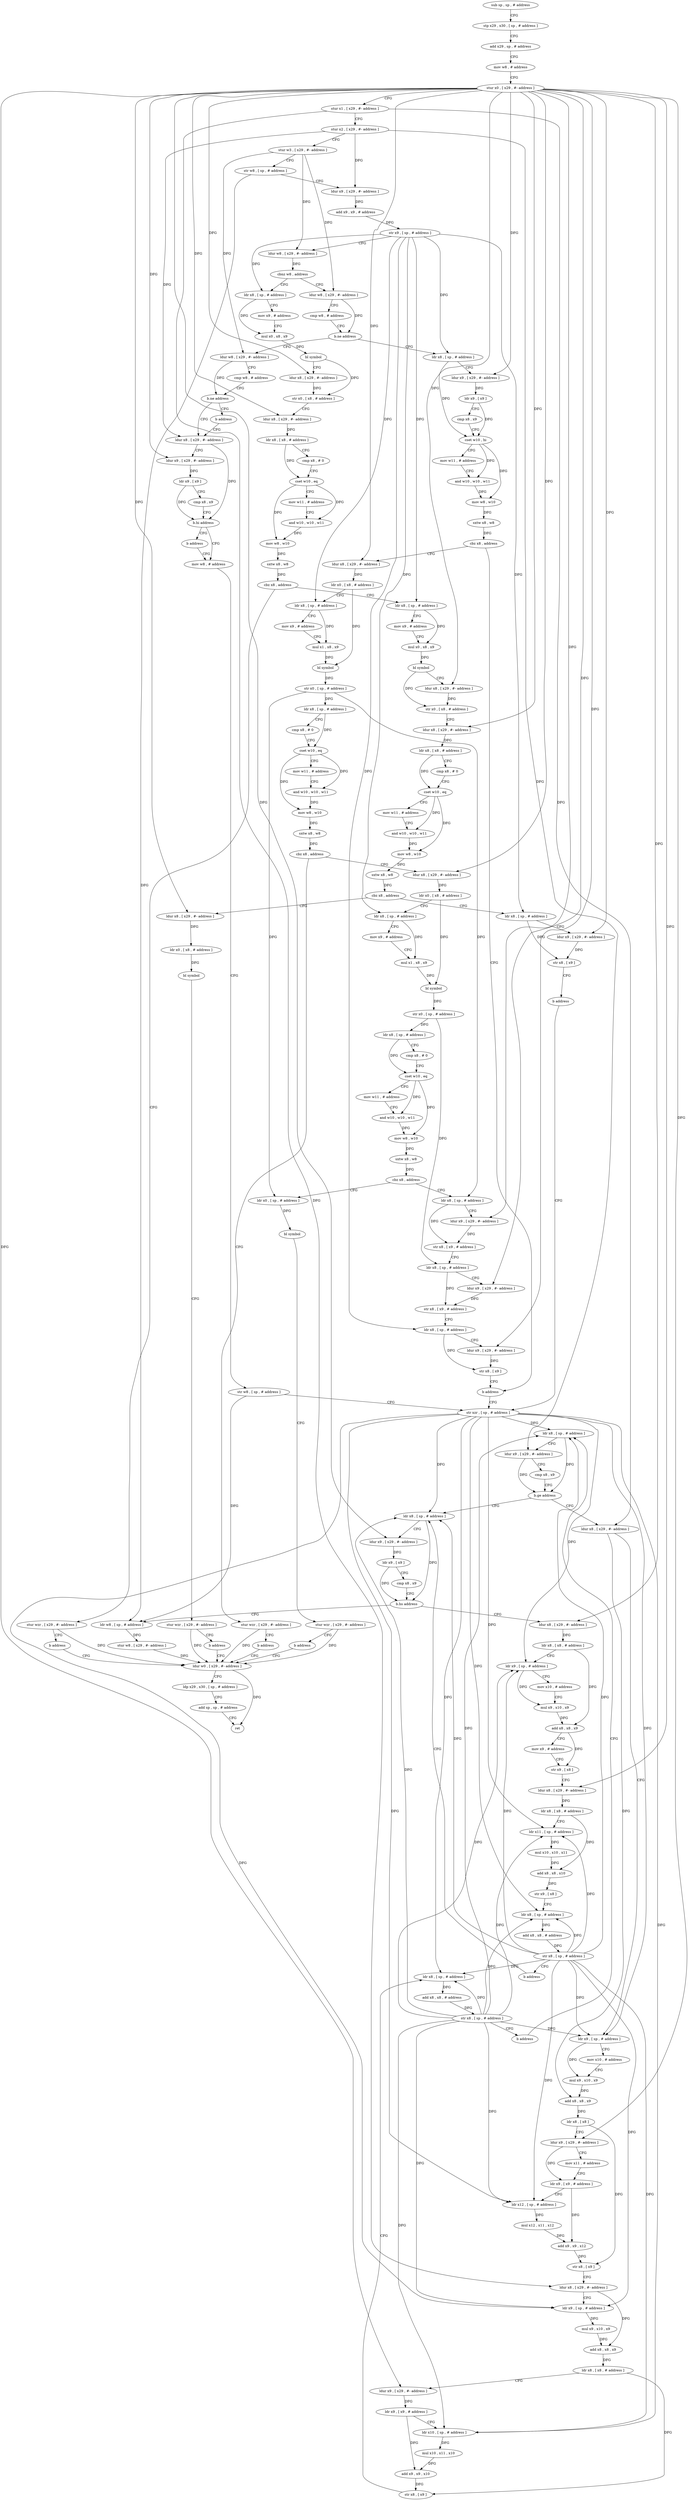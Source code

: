 digraph "func" {
"4284088" [label = "sub sp , sp , # address" ]
"4284092" [label = "stp x29 , x30 , [ sp , # address ]" ]
"4284096" [label = "add x29 , sp , # address" ]
"4284100" [label = "mov w8 , # address" ]
"4284104" [label = "stur x0 , [ x29 , #- address ]" ]
"4284108" [label = "stur x1 , [ x29 , #- address ]" ]
"4284112" [label = "stur x2 , [ x29 , #- address ]" ]
"4284116" [label = "stur w3 , [ x29 , #- address ]" ]
"4284120" [label = "str w8 , [ sp , # address ]" ]
"4284124" [label = "ldur x9 , [ x29 , #- address ]" ]
"4284128" [label = "add x9 , x9 , # address" ]
"4284132" [label = "str x9 , [ sp , # address ]" ]
"4284136" [label = "ldur w8 , [ x29 , #- address ]" ]
"4284140" [label = "cbnz w8 , address" ]
"4284308" [label = "ldur w8 , [ x29 , #- address ]" ]
"4284144" [label = "ldr x8 , [ sp , # address ]" ]
"4284312" [label = "cmp w8 , # address" ]
"4284316" [label = "b.ne address" ]
"4284544" [label = "ldur w8 , [ x29 , #- address ]" ]
"4284320" [label = "ldr x8 , [ sp , # address ]" ]
"4284148" [label = "mov x9 , # address" ]
"4284152" [label = "mul x0 , x8 , x9" ]
"4284156" [label = "bl symbol" ]
"4284160" [label = "ldur x8 , [ x29 , #- address ]" ]
"4284164" [label = "str x0 , [ x8 , # address ]" ]
"4284168" [label = "ldur x8 , [ x29 , #- address ]" ]
"4284172" [label = "ldr x8 , [ x8 , # address ]" ]
"4284176" [label = "cmp x8 , # 0" ]
"4284180" [label = "cset w10 , eq" ]
"4284184" [label = "mov w11 , # address" ]
"4284188" [label = "and w10 , w10 , w11" ]
"4284192" [label = "mov w8 , w10" ]
"4284196" [label = "sxtw x8 , w8" ]
"4284200" [label = "cbz x8 , address" ]
"4284212" [label = "ldr x8 , [ sp , # address ]" ]
"4284204" [label = "stur wzr , [ x29 , #- address ]" ]
"4284548" [label = "cmp w8 , # address" ]
"4284552" [label = "b.ne address" ]
"4284560" [label = "ldur x8 , [ x29 , #- address ]" ]
"4284556" [label = "b address" ]
"4284324" [label = "ldur x9 , [ x29 , #- address ]" ]
"4284328" [label = "ldr x9 , [ x9 ]" ]
"4284332" [label = "cmp x8 , x9" ]
"4284336" [label = "cset w10 , hi" ]
"4284340" [label = "mov w11 , # address" ]
"4284344" [label = "and w10 , w10 , w11" ]
"4284348" [label = "mov w8 , w10" ]
"4284352" [label = "sxtw x8 , w8" ]
"4284356" [label = "cbz x8 , address" ]
"4284540" [label = "b address" ]
"4284360" [label = "ldur x8 , [ x29 , #- address ]" ]
"4284216" [label = "mov x9 , # address" ]
"4284220" [label = "mul x0 , x8 , x9" ]
"4284224" [label = "bl symbol" ]
"4284228" [label = "ldur x8 , [ x29 , #- address ]" ]
"4284232" [label = "str x0 , [ x8 , # address ]" ]
"4284236" [label = "ldur x8 , [ x29 , #- address ]" ]
"4284240" [label = "ldr x8 , [ x8 , # address ]" ]
"4284244" [label = "cmp x8 , # 0" ]
"4284248" [label = "cset w10 , eq" ]
"4284252" [label = "mov w11 , # address" ]
"4284256" [label = "and w10 , w10 , w11" ]
"4284260" [label = "mov w8 , w10" ]
"4284264" [label = "sxtw x8 , w8" ]
"4284268" [label = "cbz x8 , address" ]
"4284292" [label = "ldr x8 , [ sp , # address ]" ]
"4284272" [label = "ldur x8 , [ x29 , #- address ]" ]
"4284208" [label = "b address" ]
"4284824" [label = "ldur w0 , [ x29 , #- address ]" ]
"4284564" [label = "ldur x9 , [ x29 , #- address ]" ]
"4284568" [label = "ldr x9 , [ x9 ]" ]
"4284572" [label = "cmp x8 , x9" ]
"4284576" [label = "b.hi address" ]
"4284584" [label = "mov w8 , # address" ]
"4284580" [label = "b address" ]
"4284592" [label = "str xzr , [ sp , # address ]" ]
"4284364" [label = "ldr x0 , [ x8 , # address ]" ]
"4284368" [label = "ldr x8 , [ sp , # address ]" ]
"4284372" [label = "mov x9 , # address" ]
"4284376" [label = "mul x1 , x8 , x9" ]
"4284380" [label = "bl symbol" ]
"4284384" [label = "str x0 , [ sp , # address ]" ]
"4284388" [label = "ldr x8 , [ sp , # address ]" ]
"4284392" [label = "cmp x8 , # 0" ]
"4284396" [label = "cset w10 , eq" ]
"4284400" [label = "mov w11 , # address" ]
"4284404" [label = "and w10 , w10 , w11" ]
"4284408" [label = "mov w8 , w10" ]
"4284412" [label = "sxtw x8 , w8" ]
"4284416" [label = "cbz x8 , address" ]
"4284428" [label = "ldur x8 , [ x29 , #- address ]" ]
"4284420" [label = "stur wzr , [ x29 , #- address ]" ]
"4284296" [label = "ldur x9 , [ x29 , #- address ]" ]
"4284300" [label = "str x8 , [ x9 ]" ]
"4284304" [label = "b address" ]
"4284276" [label = "ldr x0 , [ x8 , # address ]" ]
"4284280" [label = "bl symbol" ]
"4284284" [label = "stur wzr , [ x29 , #- address ]" ]
"4284288" [label = "b address" ]
"4284828" [label = "ldp x29 , x30 , [ sp , # address ]" ]
"4284832" [label = "add sp , sp , # address" ]
"4284836" [label = "ret" ]
"4284588" [label = "str w8 , [ sp , # address ]" ]
"4284596" [label = "ldr x8 , [ sp , # address ]" ]
"4284432" [label = "ldr x0 , [ x8 , # address ]" ]
"4284436" [label = "ldr x8 , [ sp , # address ]" ]
"4284440" [label = "mov x9 , # address" ]
"4284444" [label = "mul x1 , x8 , x9" ]
"4284448" [label = "bl symbol" ]
"4284452" [label = "str x0 , [ sp , # address ]" ]
"4284456" [label = "ldr x8 , [ sp , # address ]" ]
"4284460" [label = "cmp x8 , # 0" ]
"4284464" [label = "cset w10 , eq" ]
"4284468" [label = "mov w11 , # address" ]
"4284472" [label = "and w10 , w10 , w11" ]
"4284476" [label = "mov w8 , w10" ]
"4284480" [label = "sxtw x8 , w8" ]
"4284484" [label = "cbz x8 , address" ]
"4284504" [label = "ldr x8 , [ sp , # address ]" ]
"4284488" [label = "ldr x0 , [ sp , # address ]" ]
"4284424" [label = "b address" ]
"4284724" [label = "ldr x8 , [ sp , # address ]" ]
"4284728" [label = "ldur x9 , [ x29 , #- address ]" ]
"4284732" [label = "ldr x9 , [ x9 ]" ]
"4284736" [label = "cmp x8 , x9" ]
"4284740" [label = "b.hs address" ]
"4284816" [label = "ldr w8 , [ sp , # address ]" ]
"4284744" [label = "ldur x8 , [ x29 , #- address ]" ]
"4284612" [label = "ldur x8 , [ x29 , #- address ]" ]
"4284616" [label = "ldr x9 , [ sp , # address ]" ]
"4284620" [label = "mov x10 , # address" ]
"4284624" [label = "mul x9 , x10 , x9" ]
"4284628" [label = "add x8 , x8 , x9" ]
"4284632" [label = "ldr x8 , [ x8 ]" ]
"4284636" [label = "ldur x9 , [ x29 , #- address ]" ]
"4284640" [label = "mov x11 , # address" ]
"4284644" [label = "ldr x9 , [ x9 , # address ]" ]
"4284648" [label = "ldr x12 , [ sp , # address ]" ]
"4284652" [label = "mul x12 , x11 , x12" ]
"4284656" [label = "add x9 , x9 , x12" ]
"4284660" [label = "str x8 , [ x9 ]" ]
"4284664" [label = "ldur x8 , [ x29 , #- address ]" ]
"4284668" [label = "ldr x9 , [ sp , # address ]" ]
"4284672" [label = "mul x9 , x10 , x9" ]
"4284676" [label = "add x8 , x8 , x9" ]
"4284680" [label = "ldr x8 , [ x8 , # address ]" ]
"4284684" [label = "ldur x9 , [ x29 , #- address ]" ]
"4284688" [label = "ldr x9 , [ x9 , # address ]" ]
"4284692" [label = "ldr x10 , [ sp , # address ]" ]
"4284696" [label = "mul x10 , x11 , x10" ]
"4284700" [label = "add x9 , x9 , x10" ]
"4284704" [label = "str x8 , [ x9 ]" ]
"4284708" [label = "ldr x8 , [ sp , # address ]" ]
"4284712" [label = "add x8 , x8 , # address" ]
"4284716" [label = "str x8 , [ sp , # address ]" ]
"4284720" [label = "b address" ]
"4284508" [label = "ldur x9 , [ x29 , #- address ]" ]
"4284512" [label = "str x8 , [ x9 , # address ]" ]
"4284516" [label = "ldr x8 , [ sp , # address ]" ]
"4284520" [label = "ldur x9 , [ x29 , #- address ]" ]
"4284524" [label = "str x8 , [ x9 , # address ]" ]
"4284528" [label = "ldr x8 , [ sp , # address ]" ]
"4284532" [label = "ldur x9 , [ x29 , #- address ]" ]
"4284536" [label = "str x8 , [ x9 ]" ]
"4284492" [label = "bl symbol" ]
"4284496" [label = "stur wzr , [ x29 , #- address ]" ]
"4284500" [label = "b address" ]
"4284820" [label = "stur w8 , [ x29 , #- address ]" ]
"4284748" [label = "ldr x8 , [ x8 , # address ]" ]
"4284752" [label = "ldr x9 , [ sp , # address ]" ]
"4284756" [label = "mov x10 , # address" ]
"4284760" [label = "mul x9 , x10 , x9" ]
"4284764" [label = "add x8 , x8 , x9" ]
"4284768" [label = "mov x9 , # address" ]
"4284772" [label = "str x9 , [ x8 ]" ]
"4284776" [label = "ldur x8 , [ x29 , #- address ]" ]
"4284780" [label = "ldr x8 , [ x8 , # address ]" ]
"4284784" [label = "ldr x11 , [ sp , # address ]" ]
"4284788" [label = "mul x10 , x10 , x11" ]
"4284792" [label = "add x8 , x8 , x10" ]
"4284796" [label = "str x9 , [ x8 ]" ]
"4284800" [label = "ldr x8 , [ sp , # address ]" ]
"4284804" [label = "add x8 , x8 , # address" ]
"4284808" [label = "str x8 , [ sp , # address ]" ]
"4284812" [label = "b address" ]
"4284600" [label = "ldur x9 , [ x29 , #- address ]" ]
"4284604" [label = "cmp x8 , x9" ]
"4284608" [label = "b.ge address" ]
"4284088" -> "4284092" [ label = "CFG" ]
"4284092" -> "4284096" [ label = "CFG" ]
"4284096" -> "4284100" [ label = "CFG" ]
"4284100" -> "4284104" [ label = "CFG" ]
"4284104" -> "4284108" [ label = "CFG" ]
"4284104" -> "4284160" [ label = "DFG" ]
"4284104" -> "4284168" [ label = "DFG" ]
"4284104" -> "4284324" [ label = "DFG" ]
"4284104" -> "4284564" [ label = "DFG" ]
"4284104" -> "4284228" [ label = "DFG" ]
"4284104" -> "4284236" [ label = "DFG" ]
"4284104" -> "4284360" [ label = "DFG" ]
"4284104" -> "4284728" [ label = "DFG" ]
"4284104" -> "4284636" [ label = "DFG" ]
"4284104" -> "4284684" [ label = "DFG" ]
"4284104" -> "4284296" [ label = "DFG" ]
"4284104" -> "4284272" [ label = "DFG" ]
"4284104" -> "4284744" [ label = "DFG" ]
"4284104" -> "4284776" [ label = "DFG" ]
"4284104" -> "4284428" [ label = "DFG" ]
"4284104" -> "4284508" [ label = "DFG" ]
"4284104" -> "4284520" [ label = "DFG" ]
"4284104" -> "4284532" [ label = "DFG" ]
"4284108" -> "4284112" [ label = "CFG" ]
"4284108" -> "4284612" [ label = "DFG" ]
"4284108" -> "4284664" [ label = "DFG" ]
"4284112" -> "4284116" [ label = "CFG" ]
"4284112" -> "4284124" [ label = "DFG" ]
"4284112" -> "4284560" [ label = "DFG" ]
"4284112" -> "4284600" [ label = "DFG" ]
"4284116" -> "4284120" [ label = "CFG" ]
"4284116" -> "4284136" [ label = "DFG" ]
"4284116" -> "4284308" [ label = "DFG" ]
"4284116" -> "4284544" [ label = "DFG" ]
"4284120" -> "4284124" [ label = "CFG" ]
"4284120" -> "4284816" [ label = "DFG" ]
"4284124" -> "4284128" [ label = "DFG" ]
"4284128" -> "4284132" [ label = "DFG" ]
"4284132" -> "4284136" [ label = "CFG" ]
"4284132" -> "4284144" [ label = "DFG" ]
"4284132" -> "4284320" [ label = "DFG" ]
"4284132" -> "4284212" [ label = "DFG" ]
"4284132" -> "4284368" [ label = "DFG" ]
"4284132" -> "4284292" [ label = "DFG" ]
"4284132" -> "4284436" [ label = "DFG" ]
"4284132" -> "4284528" [ label = "DFG" ]
"4284136" -> "4284140" [ label = "DFG" ]
"4284140" -> "4284308" [ label = "CFG" ]
"4284140" -> "4284144" [ label = "CFG" ]
"4284308" -> "4284312" [ label = "CFG" ]
"4284308" -> "4284316" [ label = "DFG" ]
"4284144" -> "4284148" [ label = "CFG" ]
"4284144" -> "4284152" [ label = "DFG" ]
"4284312" -> "4284316" [ label = "CFG" ]
"4284316" -> "4284544" [ label = "CFG" ]
"4284316" -> "4284320" [ label = "CFG" ]
"4284544" -> "4284548" [ label = "CFG" ]
"4284544" -> "4284552" [ label = "DFG" ]
"4284320" -> "4284324" [ label = "CFG" ]
"4284320" -> "4284336" [ label = "DFG" ]
"4284148" -> "4284152" [ label = "CFG" ]
"4284152" -> "4284156" [ label = "DFG" ]
"4284156" -> "4284160" [ label = "CFG" ]
"4284156" -> "4284164" [ label = "DFG" ]
"4284160" -> "4284164" [ label = "DFG" ]
"4284164" -> "4284168" [ label = "CFG" ]
"4284168" -> "4284172" [ label = "DFG" ]
"4284172" -> "4284176" [ label = "CFG" ]
"4284172" -> "4284180" [ label = "DFG" ]
"4284176" -> "4284180" [ label = "CFG" ]
"4284180" -> "4284184" [ label = "CFG" ]
"4284180" -> "4284188" [ label = "DFG" ]
"4284180" -> "4284192" [ label = "DFG" ]
"4284184" -> "4284188" [ label = "CFG" ]
"4284188" -> "4284192" [ label = "DFG" ]
"4284192" -> "4284196" [ label = "DFG" ]
"4284196" -> "4284200" [ label = "DFG" ]
"4284200" -> "4284212" [ label = "CFG" ]
"4284200" -> "4284204" [ label = "CFG" ]
"4284212" -> "4284216" [ label = "CFG" ]
"4284212" -> "4284220" [ label = "DFG" ]
"4284204" -> "4284208" [ label = "CFG" ]
"4284204" -> "4284824" [ label = "DFG" ]
"4284548" -> "4284552" [ label = "CFG" ]
"4284552" -> "4284560" [ label = "CFG" ]
"4284552" -> "4284556" [ label = "CFG" ]
"4284560" -> "4284564" [ label = "CFG" ]
"4284560" -> "4284576" [ label = "DFG" ]
"4284556" -> "4284560" [ label = "CFG" ]
"4284324" -> "4284328" [ label = "DFG" ]
"4284328" -> "4284332" [ label = "CFG" ]
"4284328" -> "4284336" [ label = "DFG" ]
"4284332" -> "4284336" [ label = "CFG" ]
"4284336" -> "4284340" [ label = "CFG" ]
"4284336" -> "4284344" [ label = "DFG" ]
"4284336" -> "4284348" [ label = "DFG" ]
"4284340" -> "4284344" [ label = "CFG" ]
"4284344" -> "4284348" [ label = "DFG" ]
"4284348" -> "4284352" [ label = "DFG" ]
"4284352" -> "4284356" [ label = "DFG" ]
"4284356" -> "4284540" [ label = "CFG" ]
"4284356" -> "4284360" [ label = "CFG" ]
"4284540" -> "4284592" [ label = "CFG" ]
"4284360" -> "4284364" [ label = "DFG" ]
"4284216" -> "4284220" [ label = "CFG" ]
"4284220" -> "4284224" [ label = "DFG" ]
"4284224" -> "4284228" [ label = "CFG" ]
"4284224" -> "4284232" [ label = "DFG" ]
"4284228" -> "4284232" [ label = "DFG" ]
"4284232" -> "4284236" [ label = "CFG" ]
"4284236" -> "4284240" [ label = "DFG" ]
"4284240" -> "4284244" [ label = "CFG" ]
"4284240" -> "4284248" [ label = "DFG" ]
"4284244" -> "4284248" [ label = "CFG" ]
"4284248" -> "4284252" [ label = "CFG" ]
"4284248" -> "4284256" [ label = "DFG" ]
"4284248" -> "4284260" [ label = "DFG" ]
"4284252" -> "4284256" [ label = "CFG" ]
"4284256" -> "4284260" [ label = "DFG" ]
"4284260" -> "4284264" [ label = "DFG" ]
"4284264" -> "4284268" [ label = "DFG" ]
"4284268" -> "4284292" [ label = "CFG" ]
"4284268" -> "4284272" [ label = "CFG" ]
"4284292" -> "4284296" [ label = "CFG" ]
"4284292" -> "4284300" [ label = "DFG" ]
"4284272" -> "4284276" [ label = "DFG" ]
"4284208" -> "4284824" [ label = "CFG" ]
"4284824" -> "4284828" [ label = "CFG" ]
"4284824" -> "4284836" [ label = "DFG" ]
"4284564" -> "4284568" [ label = "DFG" ]
"4284568" -> "4284572" [ label = "CFG" ]
"4284568" -> "4284576" [ label = "DFG" ]
"4284572" -> "4284576" [ label = "CFG" ]
"4284576" -> "4284584" [ label = "CFG" ]
"4284576" -> "4284580" [ label = "CFG" ]
"4284584" -> "4284588" [ label = "CFG" ]
"4284580" -> "4284584" [ label = "CFG" ]
"4284592" -> "4284596" [ label = "DFG" ]
"4284592" -> "4284724" [ label = "DFG" ]
"4284592" -> "4284616" [ label = "DFG" ]
"4284592" -> "4284648" [ label = "DFG" ]
"4284592" -> "4284668" [ label = "DFG" ]
"4284592" -> "4284692" [ label = "DFG" ]
"4284592" -> "4284708" [ label = "DFG" ]
"4284592" -> "4284752" [ label = "DFG" ]
"4284592" -> "4284784" [ label = "DFG" ]
"4284592" -> "4284800" [ label = "DFG" ]
"4284364" -> "4284368" [ label = "CFG" ]
"4284364" -> "4284380" [ label = "DFG" ]
"4284368" -> "4284372" [ label = "CFG" ]
"4284368" -> "4284376" [ label = "DFG" ]
"4284372" -> "4284376" [ label = "CFG" ]
"4284376" -> "4284380" [ label = "DFG" ]
"4284380" -> "4284384" [ label = "DFG" ]
"4284384" -> "4284388" [ label = "DFG" ]
"4284384" -> "4284504" [ label = "DFG" ]
"4284384" -> "4284488" [ label = "DFG" ]
"4284388" -> "4284392" [ label = "CFG" ]
"4284388" -> "4284396" [ label = "DFG" ]
"4284392" -> "4284396" [ label = "CFG" ]
"4284396" -> "4284400" [ label = "CFG" ]
"4284396" -> "4284404" [ label = "DFG" ]
"4284396" -> "4284408" [ label = "DFG" ]
"4284400" -> "4284404" [ label = "CFG" ]
"4284404" -> "4284408" [ label = "DFG" ]
"4284408" -> "4284412" [ label = "DFG" ]
"4284412" -> "4284416" [ label = "DFG" ]
"4284416" -> "4284428" [ label = "CFG" ]
"4284416" -> "4284420" [ label = "CFG" ]
"4284428" -> "4284432" [ label = "DFG" ]
"4284420" -> "4284424" [ label = "CFG" ]
"4284420" -> "4284824" [ label = "DFG" ]
"4284296" -> "4284300" [ label = "DFG" ]
"4284300" -> "4284304" [ label = "CFG" ]
"4284304" -> "4284592" [ label = "CFG" ]
"4284276" -> "4284280" [ label = "DFG" ]
"4284280" -> "4284284" [ label = "CFG" ]
"4284284" -> "4284288" [ label = "CFG" ]
"4284284" -> "4284824" [ label = "DFG" ]
"4284288" -> "4284824" [ label = "CFG" ]
"4284828" -> "4284832" [ label = "CFG" ]
"4284832" -> "4284836" [ label = "CFG" ]
"4284588" -> "4284592" [ label = "CFG" ]
"4284588" -> "4284816" [ label = "DFG" ]
"4284596" -> "4284600" [ label = "CFG" ]
"4284596" -> "4284608" [ label = "DFG" ]
"4284432" -> "4284436" [ label = "CFG" ]
"4284432" -> "4284448" [ label = "DFG" ]
"4284436" -> "4284440" [ label = "CFG" ]
"4284436" -> "4284444" [ label = "DFG" ]
"4284440" -> "4284444" [ label = "CFG" ]
"4284444" -> "4284448" [ label = "DFG" ]
"4284448" -> "4284452" [ label = "DFG" ]
"4284452" -> "4284456" [ label = "DFG" ]
"4284452" -> "4284516" [ label = "DFG" ]
"4284456" -> "4284460" [ label = "CFG" ]
"4284456" -> "4284464" [ label = "DFG" ]
"4284460" -> "4284464" [ label = "CFG" ]
"4284464" -> "4284468" [ label = "CFG" ]
"4284464" -> "4284472" [ label = "DFG" ]
"4284464" -> "4284476" [ label = "DFG" ]
"4284468" -> "4284472" [ label = "CFG" ]
"4284472" -> "4284476" [ label = "DFG" ]
"4284476" -> "4284480" [ label = "DFG" ]
"4284480" -> "4284484" [ label = "DFG" ]
"4284484" -> "4284504" [ label = "CFG" ]
"4284484" -> "4284488" [ label = "CFG" ]
"4284504" -> "4284508" [ label = "CFG" ]
"4284504" -> "4284512" [ label = "DFG" ]
"4284488" -> "4284492" [ label = "DFG" ]
"4284424" -> "4284824" [ label = "CFG" ]
"4284724" -> "4284728" [ label = "CFG" ]
"4284724" -> "4284740" [ label = "DFG" ]
"4284728" -> "4284732" [ label = "DFG" ]
"4284732" -> "4284736" [ label = "CFG" ]
"4284732" -> "4284740" [ label = "DFG" ]
"4284736" -> "4284740" [ label = "CFG" ]
"4284740" -> "4284816" [ label = "CFG" ]
"4284740" -> "4284744" [ label = "CFG" ]
"4284816" -> "4284820" [ label = "DFG" ]
"4284744" -> "4284748" [ label = "DFG" ]
"4284612" -> "4284616" [ label = "CFG" ]
"4284612" -> "4284628" [ label = "DFG" ]
"4284616" -> "4284620" [ label = "CFG" ]
"4284616" -> "4284624" [ label = "DFG" ]
"4284620" -> "4284624" [ label = "CFG" ]
"4284624" -> "4284628" [ label = "DFG" ]
"4284628" -> "4284632" [ label = "DFG" ]
"4284632" -> "4284636" [ label = "CFG" ]
"4284632" -> "4284660" [ label = "DFG" ]
"4284636" -> "4284640" [ label = "CFG" ]
"4284636" -> "4284644" [ label = "DFG" ]
"4284640" -> "4284644" [ label = "CFG" ]
"4284644" -> "4284648" [ label = "CFG" ]
"4284644" -> "4284656" [ label = "DFG" ]
"4284648" -> "4284652" [ label = "DFG" ]
"4284652" -> "4284656" [ label = "DFG" ]
"4284656" -> "4284660" [ label = "DFG" ]
"4284660" -> "4284664" [ label = "CFG" ]
"4284664" -> "4284668" [ label = "CFG" ]
"4284664" -> "4284676" [ label = "DFG" ]
"4284668" -> "4284672" [ label = "DFG" ]
"4284672" -> "4284676" [ label = "DFG" ]
"4284676" -> "4284680" [ label = "DFG" ]
"4284680" -> "4284684" [ label = "CFG" ]
"4284680" -> "4284704" [ label = "DFG" ]
"4284684" -> "4284688" [ label = "DFG" ]
"4284688" -> "4284692" [ label = "CFG" ]
"4284688" -> "4284700" [ label = "DFG" ]
"4284692" -> "4284696" [ label = "DFG" ]
"4284696" -> "4284700" [ label = "DFG" ]
"4284700" -> "4284704" [ label = "DFG" ]
"4284704" -> "4284708" [ label = "CFG" ]
"4284708" -> "4284712" [ label = "DFG" ]
"4284712" -> "4284716" [ label = "DFG" ]
"4284716" -> "4284720" [ label = "CFG" ]
"4284716" -> "4284596" [ label = "DFG" ]
"4284716" -> "4284724" [ label = "DFG" ]
"4284716" -> "4284616" [ label = "DFG" ]
"4284716" -> "4284648" [ label = "DFG" ]
"4284716" -> "4284668" [ label = "DFG" ]
"4284716" -> "4284692" [ label = "DFG" ]
"4284716" -> "4284708" [ label = "DFG" ]
"4284716" -> "4284752" [ label = "DFG" ]
"4284716" -> "4284784" [ label = "DFG" ]
"4284716" -> "4284800" [ label = "DFG" ]
"4284720" -> "4284596" [ label = "CFG" ]
"4284508" -> "4284512" [ label = "DFG" ]
"4284512" -> "4284516" [ label = "CFG" ]
"4284516" -> "4284520" [ label = "CFG" ]
"4284516" -> "4284524" [ label = "DFG" ]
"4284520" -> "4284524" [ label = "DFG" ]
"4284524" -> "4284528" [ label = "CFG" ]
"4284528" -> "4284532" [ label = "CFG" ]
"4284528" -> "4284536" [ label = "DFG" ]
"4284532" -> "4284536" [ label = "DFG" ]
"4284536" -> "4284540" [ label = "CFG" ]
"4284492" -> "4284496" [ label = "CFG" ]
"4284496" -> "4284500" [ label = "CFG" ]
"4284496" -> "4284824" [ label = "DFG" ]
"4284500" -> "4284824" [ label = "CFG" ]
"4284820" -> "4284824" [ label = "DFG" ]
"4284748" -> "4284752" [ label = "CFG" ]
"4284748" -> "4284764" [ label = "DFG" ]
"4284752" -> "4284756" [ label = "CFG" ]
"4284752" -> "4284760" [ label = "DFG" ]
"4284756" -> "4284760" [ label = "CFG" ]
"4284760" -> "4284764" [ label = "DFG" ]
"4284764" -> "4284768" [ label = "CFG" ]
"4284764" -> "4284772" [ label = "DFG" ]
"4284768" -> "4284772" [ label = "CFG" ]
"4284772" -> "4284776" [ label = "CFG" ]
"4284776" -> "4284780" [ label = "DFG" ]
"4284780" -> "4284784" [ label = "CFG" ]
"4284780" -> "4284792" [ label = "DFG" ]
"4284784" -> "4284788" [ label = "DFG" ]
"4284788" -> "4284792" [ label = "DFG" ]
"4284792" -> "4284796" [ label = "DFG" ]
"4284796" -> "4284800" [ label = "CFG" ]
"4284800" -> "4284804" [ label = "DFG" ]
"4284804" -> "4284808" [ label = "DFG" ]
"4284808" -> "4284812" [ label = "CFG" ]
"4284808" -> "4284596" [ label = "DFG" ]
"4284808" -> "4284724" [ label = "DFG" ]
"4284808" -> "4284616" [ label = "DFG" ]
"4284808" -> "4284648" [ label = "DFG" ]
"4284808" -> "4284668" [ label = "DFG" ]
"4284808" -> "4284692" [ label = "DFG" ]
"4284808" -> "4284708" [ label = "DFG" ]
"4284808" -> "4284752" [ label = "DFG" ]
"4284808" -> "4284784" [ label = "DFG" ]
"4284808" -> "4284800" [ label = "DFG" ]
"4284812" -> "4284724" [ label = "CFG" ]
"4284600" -> "4284604" [ label = "CFG" ]
"4284600" -> "4284608" [ label = "DFG" ]
"4284604" -> "4284608" [ label = "CFG" ]
"4284608" -> "4284724" [ label = "CFG" ]
"4284608" -> "4284612" [ label = "CFG" ]
}

